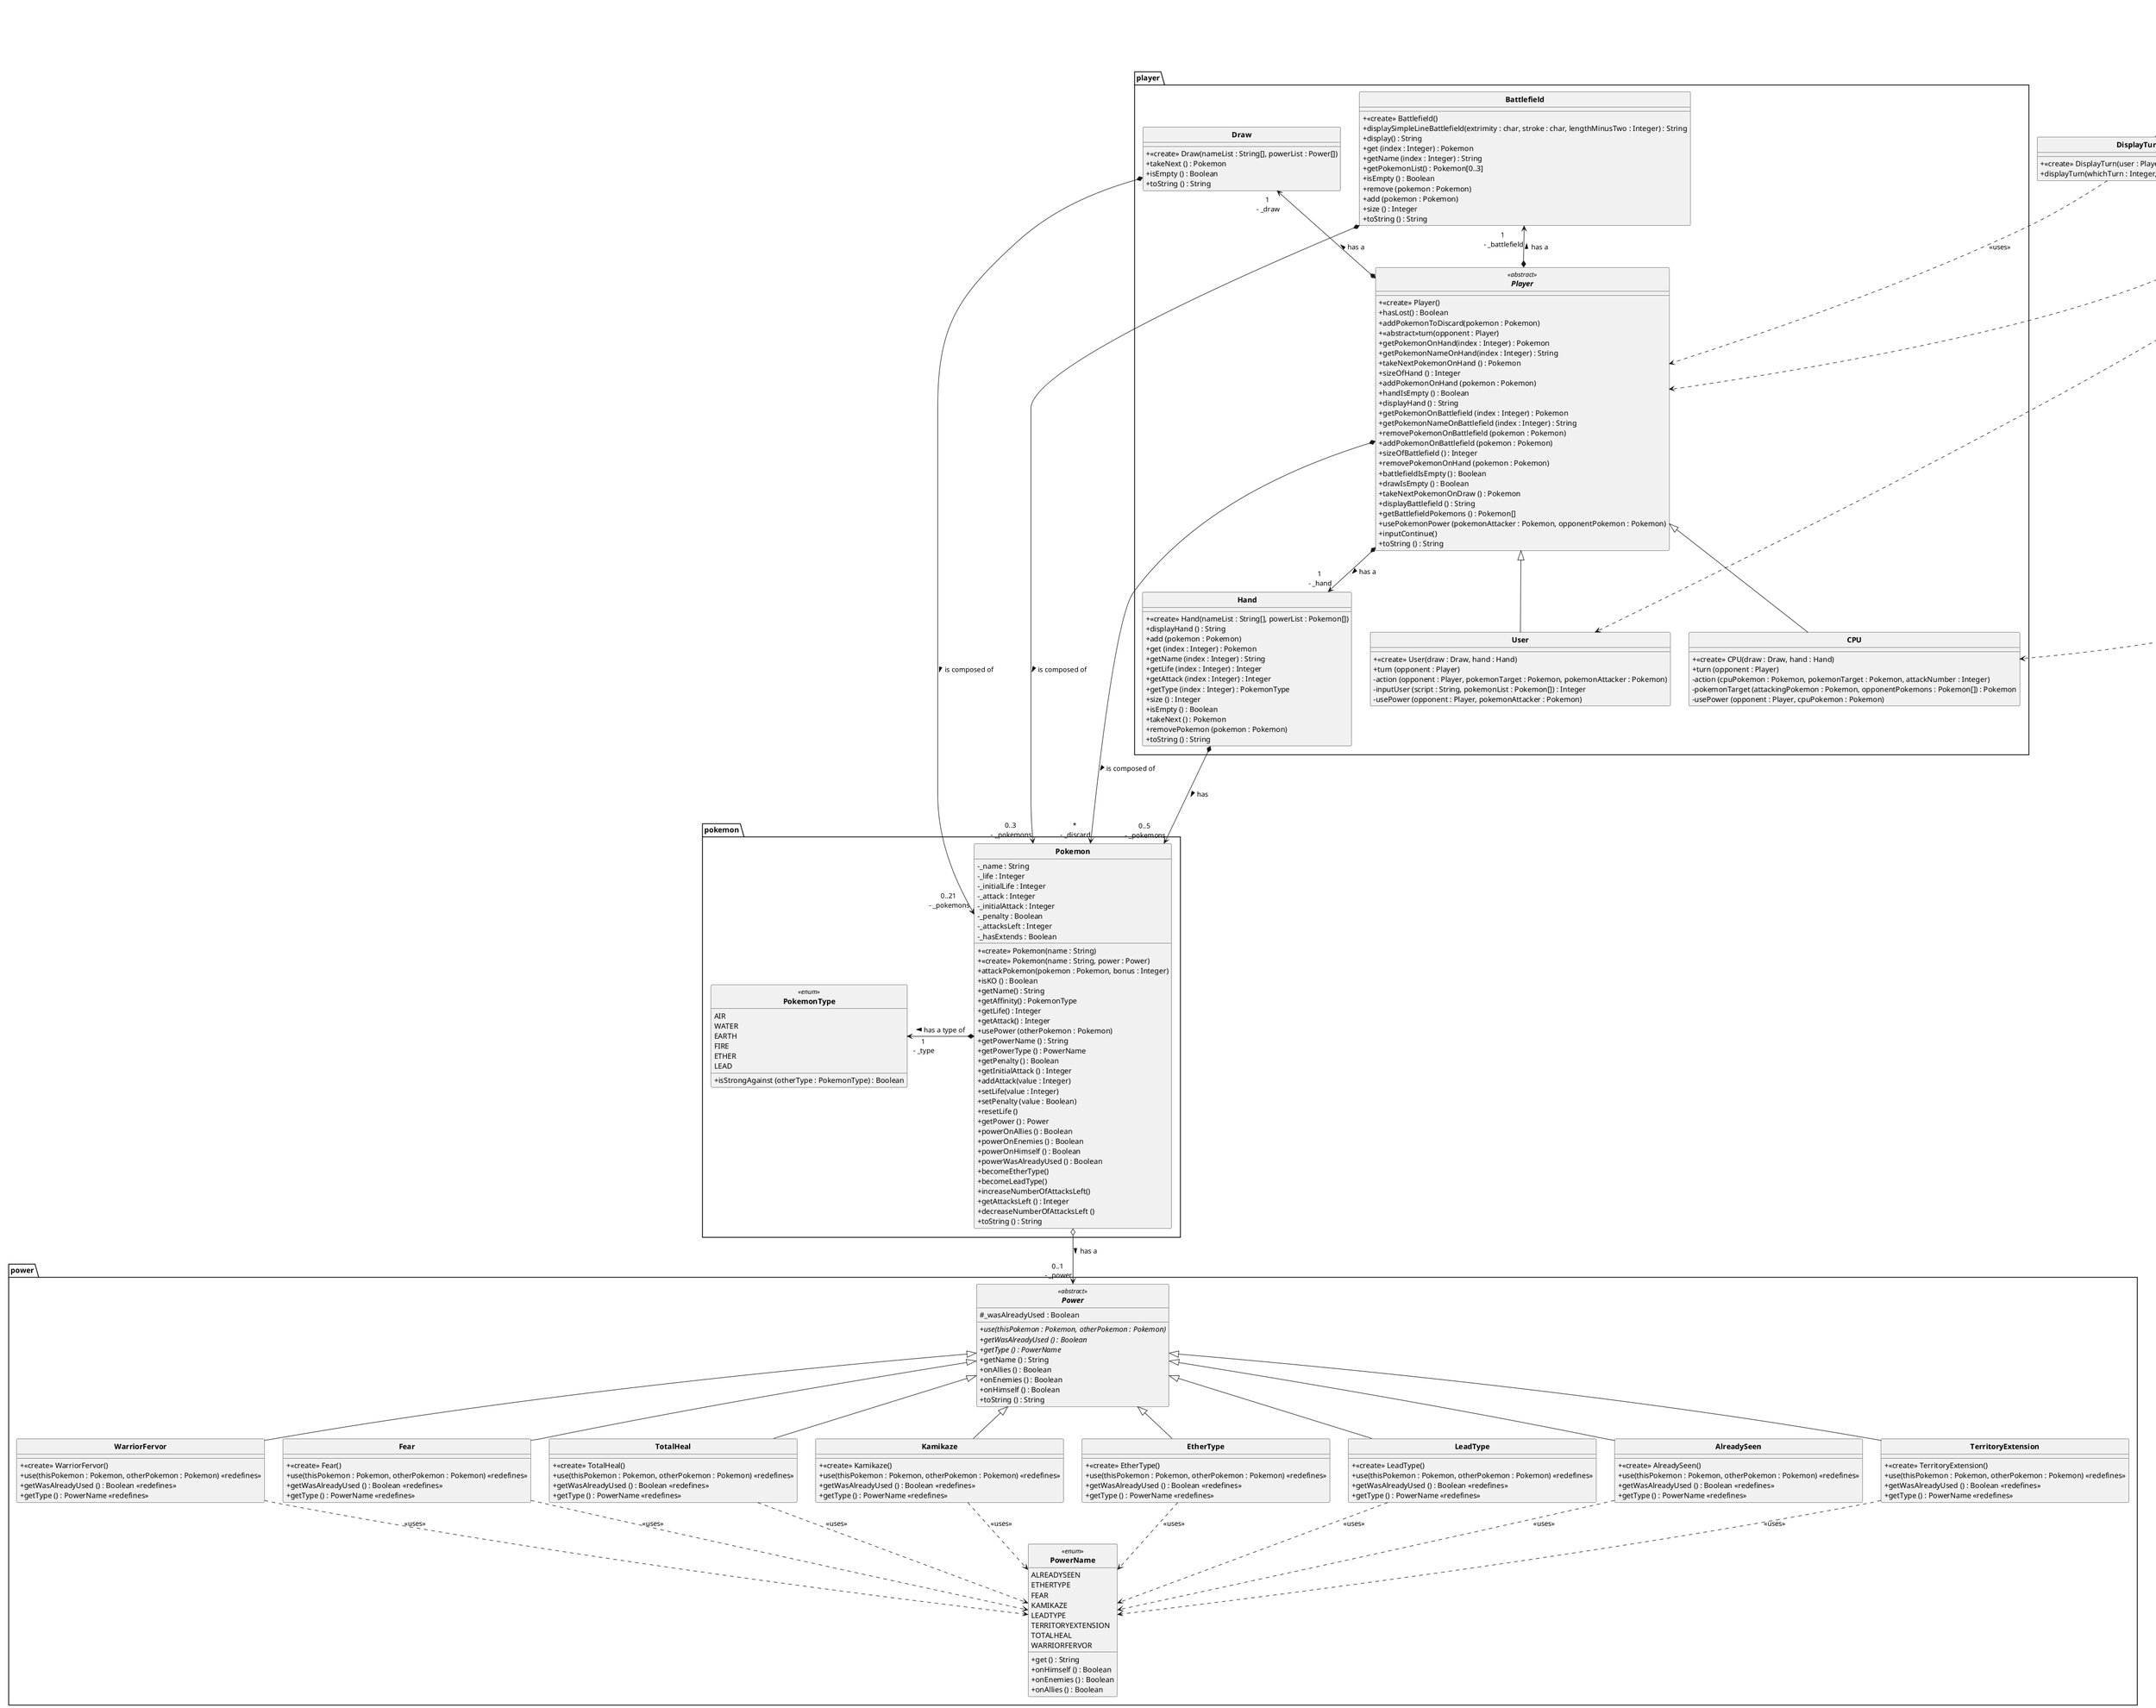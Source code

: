  @startuml
'https://plantuml.com/sequence-diagram


'configuration du style
skinparam style strictuml
skinparam classAttributeIconSize 0
skinparam classFontStyle Bold


class Game  {
	+ {static} main( args:String[] )
}

class DisplayTurn {
    + <<create>> DisplayTurn(user : Player, cpu : Player)
    + displayTurn(whichTurn : Integer, p1 : Player, p2 : Player)
}

package player{
abstract class Player <<abstract>>{
    + <<create>> Player()
    + hasLost() : Boolean
    + addPokemonToDiscard(pokemon : Pokemon)
    + <<abstract>>turn(opponent : Player)
    + getPokemonOnHand(index : Integer) : Pokemon
    + getPokemonNameOnHand(index : Integer) : String
    + takeNextPokemonOnHand () : Pokemon
    + sizeOfHand () : Integer
    + addPokemonOnHand (pokemon : Pokemon)
    + handIsEmpty () : Boolean
    + displayHand () : String
    + getPokemonOnBattlefield (index : Integer) : Pokemon
    + getPokemonNameOnBattlefield (index : Integer) : String
    + removePokemonOnBattlefield (pokemon : Pokemon)
    + addPokemonOnBattlefield (pokemon : Pokemon)
    + sizeOfBattlefield () : Integer
    + removePokemonOnHand (pokemon : Pokemon)
    + battlefieldIsEmpty () : Boolean
    + drawIsEmpty () : Boolean
    + takeNextPokemonOnDraw () : Pokemon
    + displayBattlefield () : String
    + getBattlefieldPokemons () : Pokemon[]
    + usePokemonPower (pokemonAttacker : Pokemon, opponentPokemon : Pokemon)
    + inputContinue()
    + toString () : String
}

class User extends Player {
    + <<create>> User(draw : Draw, hand : Hand)
    + turn (opponent : Player)
    - action (opponent : Player, pokemonTarget : Pokemon, pokemonAttacker : Pokemon)
    - inputUser (script : String, pokemonList : Pokemon[]) : Integer
    - usePower (opponent : Player, pokemonAttacker : Pokemon)
}

class CPU extends Player {
    + <<create>> CPU(draw : Draw, hand : Hand)
    + turn (opponent : Player)
    - action (cpuPokemon : Pokemon, pokemonTarget : Pokemon, attackNumber : Integer)
    - pokemonTarget (attackingPokemon : Pokemon, opponentPokemons : Pokemon[]) : Pokemon
    - usePower (opponent : Player, cpuPokemon : Pokemon)
}

class Battlefield {
    + <<create>> Battlefield()
    + displaySimpleLineBattlefield(extrimity : char, stroke : char, lengthMinusTwo : Integer) : String
    + display() : String
    + get (index : Integer) : Pokemon
    + getName (index : Integer) : String
    + getPokemonList() : Pokemon[0..3]
    + isEmpty () : Boolean
    + remove (pokemon : Pokemon)
    + add (pokemon : Pokemon)
    + size () : Integer
    + toString () : String
}

class Draw{
    +<<create>> Draw(nameList : String[], powerList : Power[])
    + takeNext () : Pokemon
    + isEmpty () : Boolean
    + toString () : String
}

class Hand{
    +<<create>> Hand(nameList : String[], powerList : Pokemon[])
    + displayHand () : String
    + add (pokemon : Pokemon)
    + get (index : Integer) : Pokemon
    + getName (index : Integer) : String
    + getLife (index : Integer) : Integer
    + getAttack (index : Integer) : Integer
    + getType (index : Integer) : PokemonType
    + size () : Integer
    + isEmpty () : Boolean
    + takeNext () : Pokemon
    + removePokemon (pokemon : Pokemon)
    + toString () : String
}
}

package power{
abstract class Power <<abstract>>{
    # _wasAlreadyUsed : Boolean
    + {abstract} use(thisPokemon : Pokemon, otherPokemon : Pokemon)
    + {abstract} getWasAlreadyUsed () : Boolean
    + {abstract} getType () : PowerName
    + getName () : String
    + onAllies () : Boolean
    + onEnemies () : Boolean
    + onHimself () : Boolean
    + toString () : String
}

enum PowerName<<enum>>{
    ALREADYSEEN
    ETHERTYPE
    FEAR
    KAMIKAZE
    LEADTYPE
    TERRITORYEXTENSION
    TOTALHEAL
    WARRIORFERVOR
    + get () : String
    + onHimself () : Boolean
    + onEnemies () : Boolean
    + onAllies () : Boolean
}

class WarriorFervor extends Power{
    + <<create>> WarriorFervor()
    + use(thisPokemon : Pokemon, otherPokemon : Pokemon) <<redefines>>
    + getWasAlreadyUsed () : Boolean <<redefines>>
    + getType () : PowerName <<redefines>>
}

class Fear extends Power{
    + <<create>> Fear()
    + use(thisPokemon : Pokemon, otherPokemon : Pokemon) <<redefines>>
    + getWasAlreadyUsed () : Boolean <<redefines>>
    + getType () : PowerName <<redefines>>
}

class TotalHeal extends Power{
    + <<create>> TotalHeal()
    + use(thisPokemon : Pokemon, otherPokemon : Pokemon) <<redefines>>
    + getWasAlreadyUsed () : Boolean <<redefines>>
    + getType () : PowerName <<redefines>>
}

class Kamikaze extends Power{
    + <<create>> Kamikaze()
    + use(thisPokemon : Pokemon, otherPokemon : Pokemon) <<redefines>>
    + getWasAlreadyUsed () : Boolean <<redefines>>
    + getType () : PowerName <<redefines>>
}

class EtherType extends Power{
    + <<create>> EtherType()
    + use(thisPokemon : Pokemon, otherPokemon : Pokemon) <<redefines>>
    + getWasAlreadyUsed () : Boolean <<redefines>>
    + getType () : PowerName <<redefines>>
}

class LeadType extends Power{
    + <<create>> LeadType()
    + use(thisPokemon : Pokemon, otherPokemon : Pokemon) <<redefines>>
    + getWasAlreadyUsed () : Boolean <<redefines>>
    + getType () : PowerName <<redefines>>
}

class AlreadySeen extends Power{
    + <<create>> AlreadySeen()
    + use(thisPokemon : Pokemon, otherPokemon : Pokemon) <<redefines>>
    + getWasAlreadyUsed () : Boolean <<redefines>>
    + getType () : PowerName <<redefines>>
}

class TerritoryExtension extends Power{
    + <<create>> TerritoryExtension()
    + use(thisPokemon : Pokemon, otherPokemon : Pokemon) <<redefines>>
    + getWasAlreadyUsed () : Boolean <<redefines>>
    + getType () : PowerName <<redefines>>
}
}
package pokemon{
class Pokemon {
    - _name : String
    - _life : Integer
    - _initialLife : Integer
    - _attack : Integer
    - _initialAttack : Integer
    - _penalty : Boolean
    - _attacksLeft : Integer
    - _hasExtends : Boolean
    + <<create>> Pokemon(name : String)
    + <<create>> Pokemon(name : String, power : Power)
    + attackPokemon(pokemon : Pokemon, bonus : Integer)
    + isKO () : Boolean
    + getName() : String
    + getAffinity() : PokemonType
    + getLife() : Integer
    + getAttack() : Integer
    + usePower (otherPokemon : Pokemon)
    + getPowerName () : String
    + getPowerType () : PowerName
    + getPenalty () : Boolean
    + getInitialAttack () : Integer
    + addAttack(value : Integer)
    + setLife(value : Integer)
    + setPenalty (value : Boolean)
    + resetLife ()
    + getPower () : Power
    + powerOnAllies () : Boolean
    + powerOnEnemies () : Boolean
    + powerOnHimself () : Boolean
    + powerWasAlreadyUsed () : Boolean
    + becomeEtherType()
    + becomeLeadType()
    + increaseNumberOfAttacksLeft()
    + getAttacksLeft () : Integer
    + decreaseNumberOfAttacksLeft ()
    + toString () : String
}

enum PokemonType <<enum>>{
    AIR
    WATER
    EARTH
    FIRE
    ETHER
    LEAD
    + isStrongAgainst (otherType : PokemonType) : Boolean
}
}

Player *-u-> "1\n - _battlefield" Battlefield : > has a
Player *-u-> "1\n - _draw" Draw : > has a
Player *-d---> "*\n - _discard" Pokemon : > is composed of
Player *--> "1\n - _hand" Hand : > has a
Draw *--> "0..21\n - _pokemons" Pokemon : > is composed of
Hand *--> "0..5\n - _pokemons" Pokemon : > has
Battlefield *--> "0..3\n - _pokemons" Pokemon : > is composed of
Pokemon *-l-> "1\n - _type" PokemonType : > has a type of
Pokemon o--> "0..1\n - _power" Power : > has a
DisplayTurn ..> Player : <<uses>>
Game .d.> Player : <<uses>>
Game .d.> DisplayTurn : <<uses>>
Game .d.> CPU : <<uses>>
Game .d.> User : <<uses>>
AlreadySeen ..> PowerName : <<uses>>
WarriorFervor ..> PowerName : <<uses>>
Fear ..> PowerName : <<uses>>
EtherType ..> PowerName : <<uses>>
LeadType ..> PowerName : <<uses>>
Kamikaze ..> PowerName : <<uses>>
TerritoryExtension ..> PowerName : <<uses>>
TotalHeal ..> PowerName : <<uses>>

@enduml
